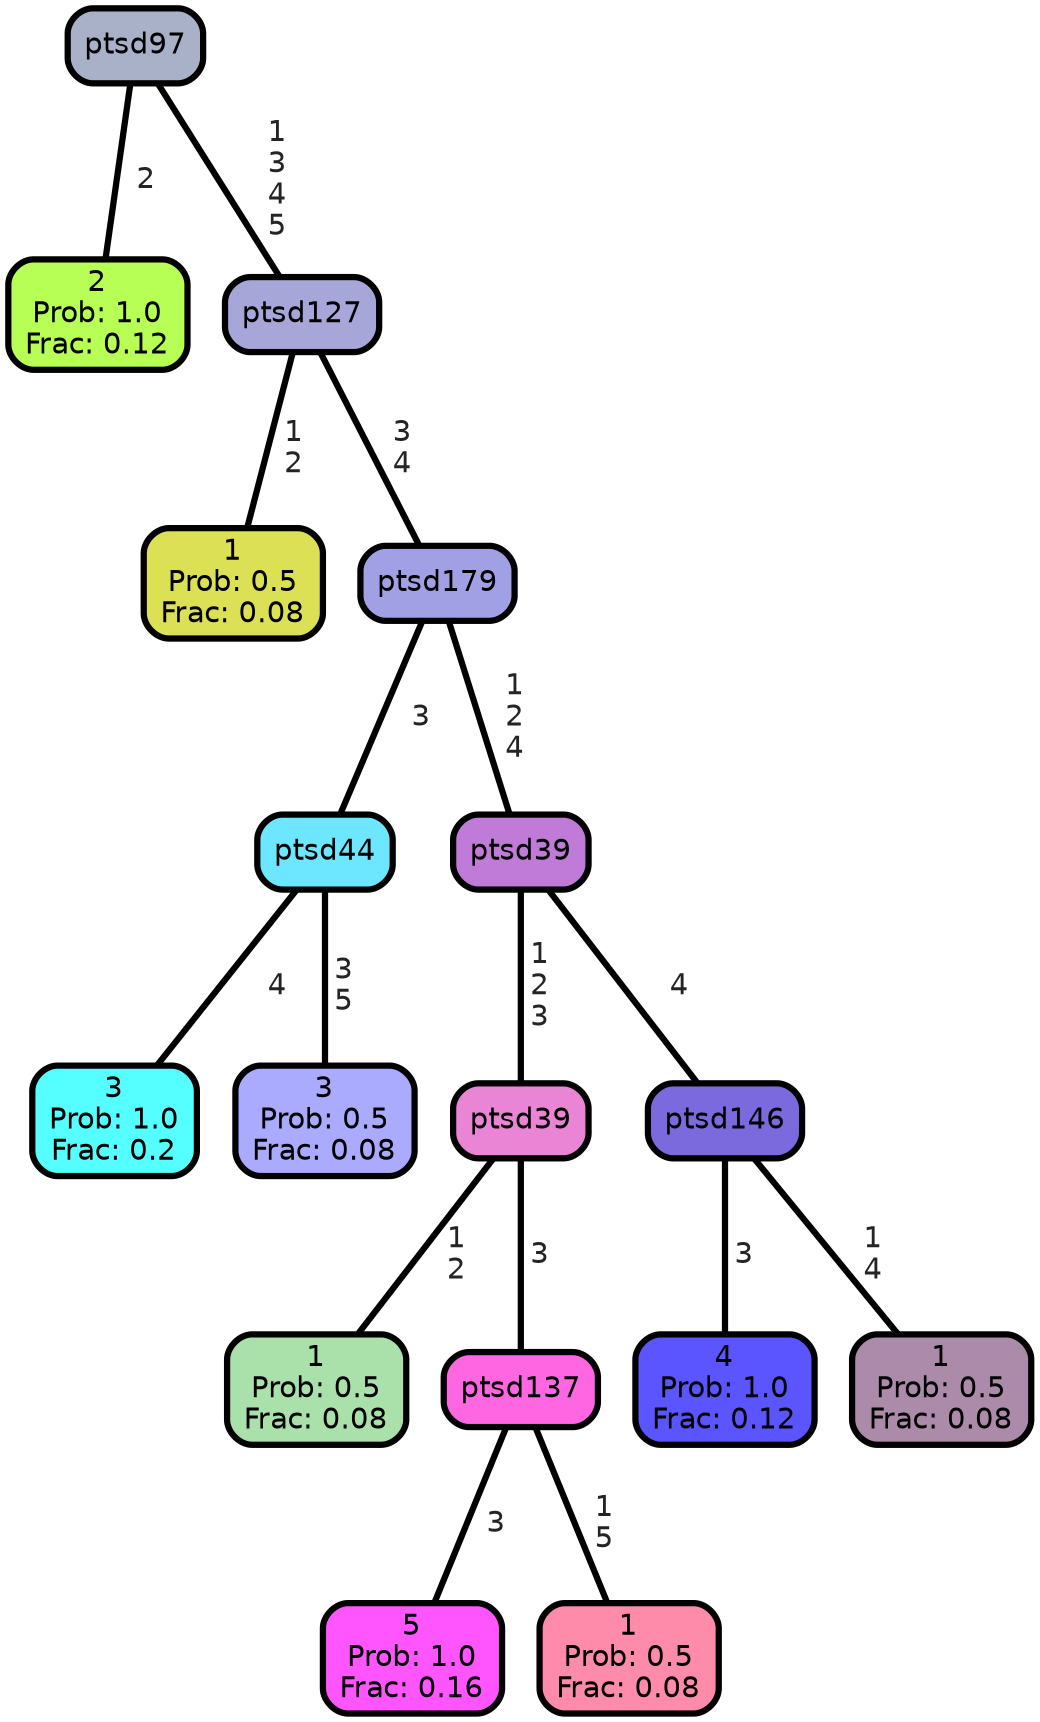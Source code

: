 graph Tree {
node [shape=box, style="filled, rounded",color="black",penwidth="3",fontcolor="black",                 fontname=helvetica] ;
graph [ranksep="0 equally", splines=straight,                 bgcolor=transparent, dpi=200] ;
edge [fontname=helvetica, fontweight=bold,fontcolor=grey14,color=black] ;
0 [label="2
Prob: 1.0
Frac: 0.12", fillcolor="#b8ff55"] ;
1 [label="ptsd97", fillcolor="#a9b1c8"] ;
2 [label="1
Prob: 0.5
Frac: 0.08", fillcolor="#dbe055"] ;
3 [label="ptsd127", fillcolor="#a7a6d8"] ;
4 [label="3
Prob: 1.0
Frac: 0.2", fillcolor="#55ffff"] ;
5 [label="ptsd44", fillcolor="#6de6ff"] ;
6 [label="3
Prob: 0.5
Frac: 0.08", fillcolor="#aaaaff"] ;
7 [label="ptsd179", fillcolor="#a2a0e5"] ;
8 [label="1
Prob: 0.5
Frac: 0.08", fillcolor="#aae0aa"] ;
9 [label="ptsd39", fillcolor="#e985d4"] ;
10 [label="5
Prob: 1.0
Frac: 0.16", fillcolor="#ff55ff"] ;
11 [label="ptsd137", fillcolor="#ff67e2"] ;
12 [label="1
Prob: 0.5
Frac: 0.08", fillcolor="#ff8baa"] ;
13 [label="ptsd39", fillcolor="#bf7bd7"] ;
14 [label="4
Prob: 1.0
Frac: 0.12", fillcolor="#5a55ff"] ;
15 [label="ptsd146", fillcolor="#7b6add"] ;
16 [label="1
Prob: 0.5
Frac: 0.08", fillcolor="#ac8baa"] ;
1 -- 0 [label=" 2",penwidth=3] ;
1 -- 3 [label=" 1\n 3\n 4\n 5",penwidth=3] ;
3 -- 2 [label=" 1\n 2",penwidth=3] ;
3 -- 7 [label=" 3\n 4",penwidth=3] ;
5 -- 4 [label=" 4",penwidth=3] ;
5 -- 6 [label=" 3\n 5",penwidth=3] ;
7 -- 5 [label=" 3",penwidth=3] ;
7 -- 13 [label=" 1\n 2\n 4",penwidth=3] ;
9 -- 8 [label=" 1\n 2",penwidth=3] ;
9 -- 11 [label=" 3",penwidth=3] ;
11 -- 10 [label=" 3",penwidth=3] ;
11 -- 12 [label=" 1\n 5",penwidth=3] ;
13 -- 9 [label=" 1\n 2\n 3",penwidth=3] ;
13 -- 15 [label=" 4",penwidth=3] ;
15 -- 14 [label=" 3",penwidth=3] ;
15 -- 16 [label=" 1\n 4",penwidth=3] ;
{rank = same;}}